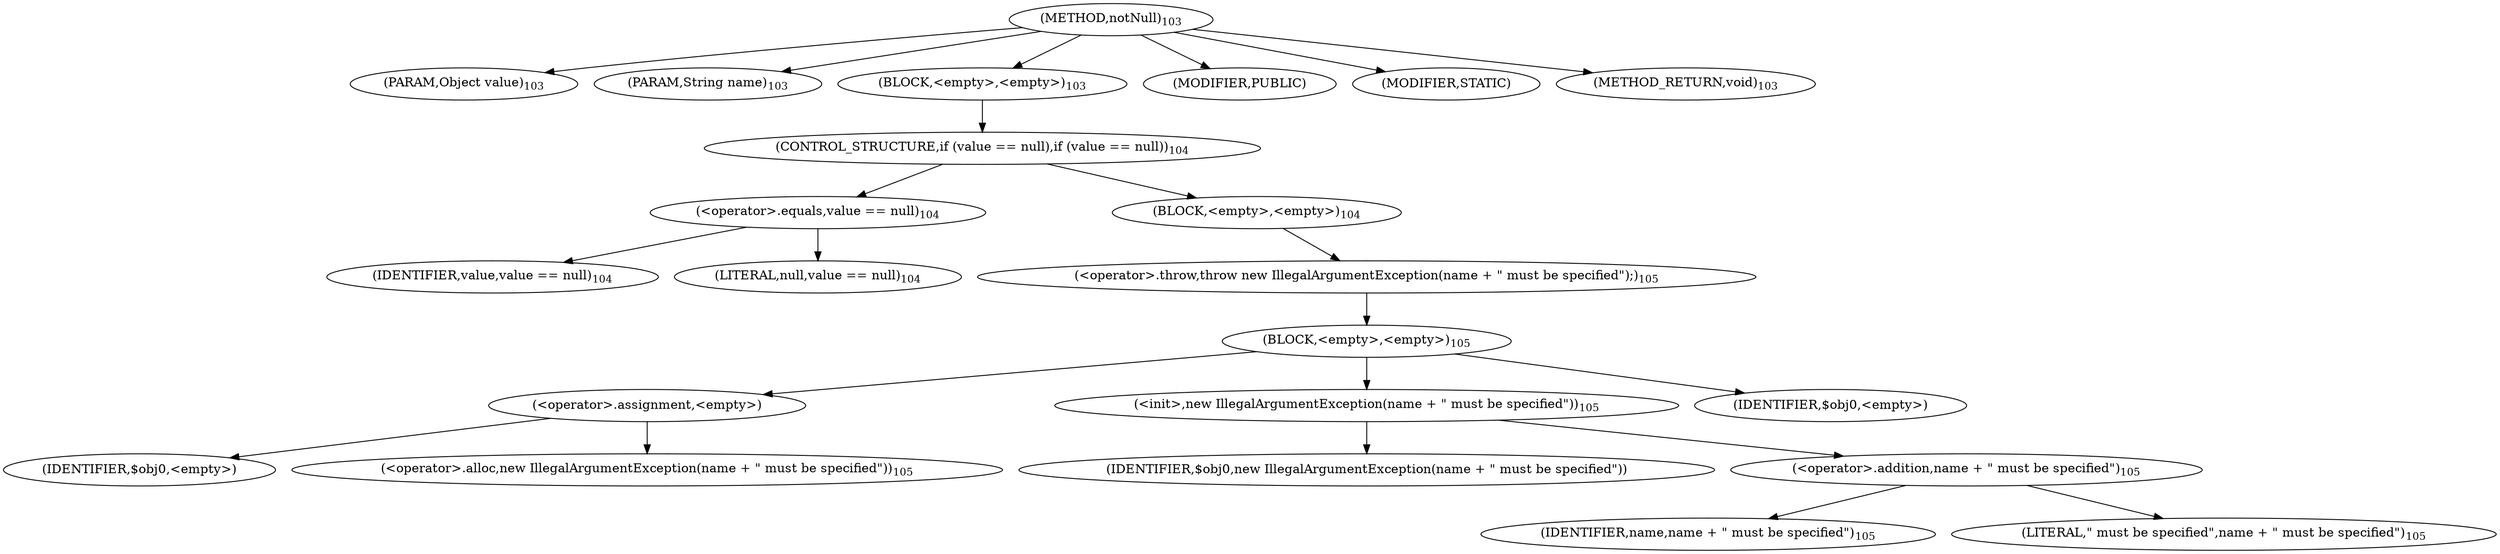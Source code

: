digraph "notNull" {  
"160" [label = <(METHOD,notNull)<SUB>103</SUB>> ]
"161" [label = <(PARAM,Object value)<SUB>103</SUB>> ]
"162" [label = <(PARAM,String name)<SUB>103</SUB>> ]
"163" [label = <(BLOCK,&lt;empty&gt;,&lt;empty&gt;)<SUB>103</SUB>> ]
"164" [label = <(CONTROL_STRUCTURE,if (value == null),if (value == null))<SUB>104</SUB>> ]
"165" [label = <(&lt;operator&gt;.equals,value == null)<SUB>104</SUB>> ]
"166" [label = <(IDENTIFIER,value,value == null)<SUB>104</SUB>> ]
"167" [label = <(LITERAL,null,value == null)<SUB>104</SUB>> ]
"168" [label = <(BLOCK,&lt;empty&gt;,&lt;empty&gt;)<SUB>104</SUB>> ]
"169" [label = <(&lt;operator&gt;.throw,throw new IllegalArgumentException(name + &quot; must be specified&quot;);)<SUB>105</SUB>> ]
"170" [label = <(BLOCK,&lt;empty&gt;,&lt;empty&gt;)<SUB>105</SUB>> ]
"171" [label = <(&lt;operator&gt;.assignment,&lt;empty&gt;)> ]
"172" [label = <(IDENTIFIER,$obj0,&lt;empty&gt;)> ]
"173" [label = <(&lt;operator&gt;.alloc,new IllegalArgumentException(name + &quot; must be specified&quot;))<SUB>105</SUB>> ]
"174" [label = <(&lt;init&gt;,new IllegalArgumentException(name + &quot; must be specified&quot;))<SUB>105</SUB>> ]
"175" [label = <(IDENTIFIER,$obj0,new IllegalArgumentException(name + &quot; must be specified&quot;))> ]
"176" [label = <(&lt;operator&gt;.addition,name + &quot; must be specified&quot;)<SUB>105</SUB>> ]
"177" [label = <(IDENTIFIER,name,name + &quot; must be specified&quot;)<SUB>105</SUB>> ]
"178" [label = <(LITERAL,&quot; must be specified&quot;,name + &quot; must be specified&quot;)<SUB>105</SUB>> ]
"179" [label = <(IDENTIFIER,$obj0,&lt;empty&gt;)> ]
"180" [label = <(MODIFIER,PUBLIC)> ]
"181" [label = <(MODIFIER,STATIC)> ]
"182" [label = <(METHOD_RETURN,void)<SUB>103</SUB>> ]
  "160" -> "161" 
  "160" -> "162" 
  "160" -> "163" 
  "160" -> "180" 
  "160" -> "181" 
  "160" -> "182" 
  "163" -> "164" 
  "164" -> "165" 
  "164" -> "168" 
  "165" -> "166" 
  "165" -> "167" 
  "168" -> "169" 
  "169" -> "170" 
  "170" -> "171" 
  "170" -> "174" 
  "170" -> "179" 
  "171" -> "172" 
  "171" -> "173" 
  "174" -> "175" 
  "174" -> "176" 
  "176" -> "177" 
  "176" -> "178" 
}
